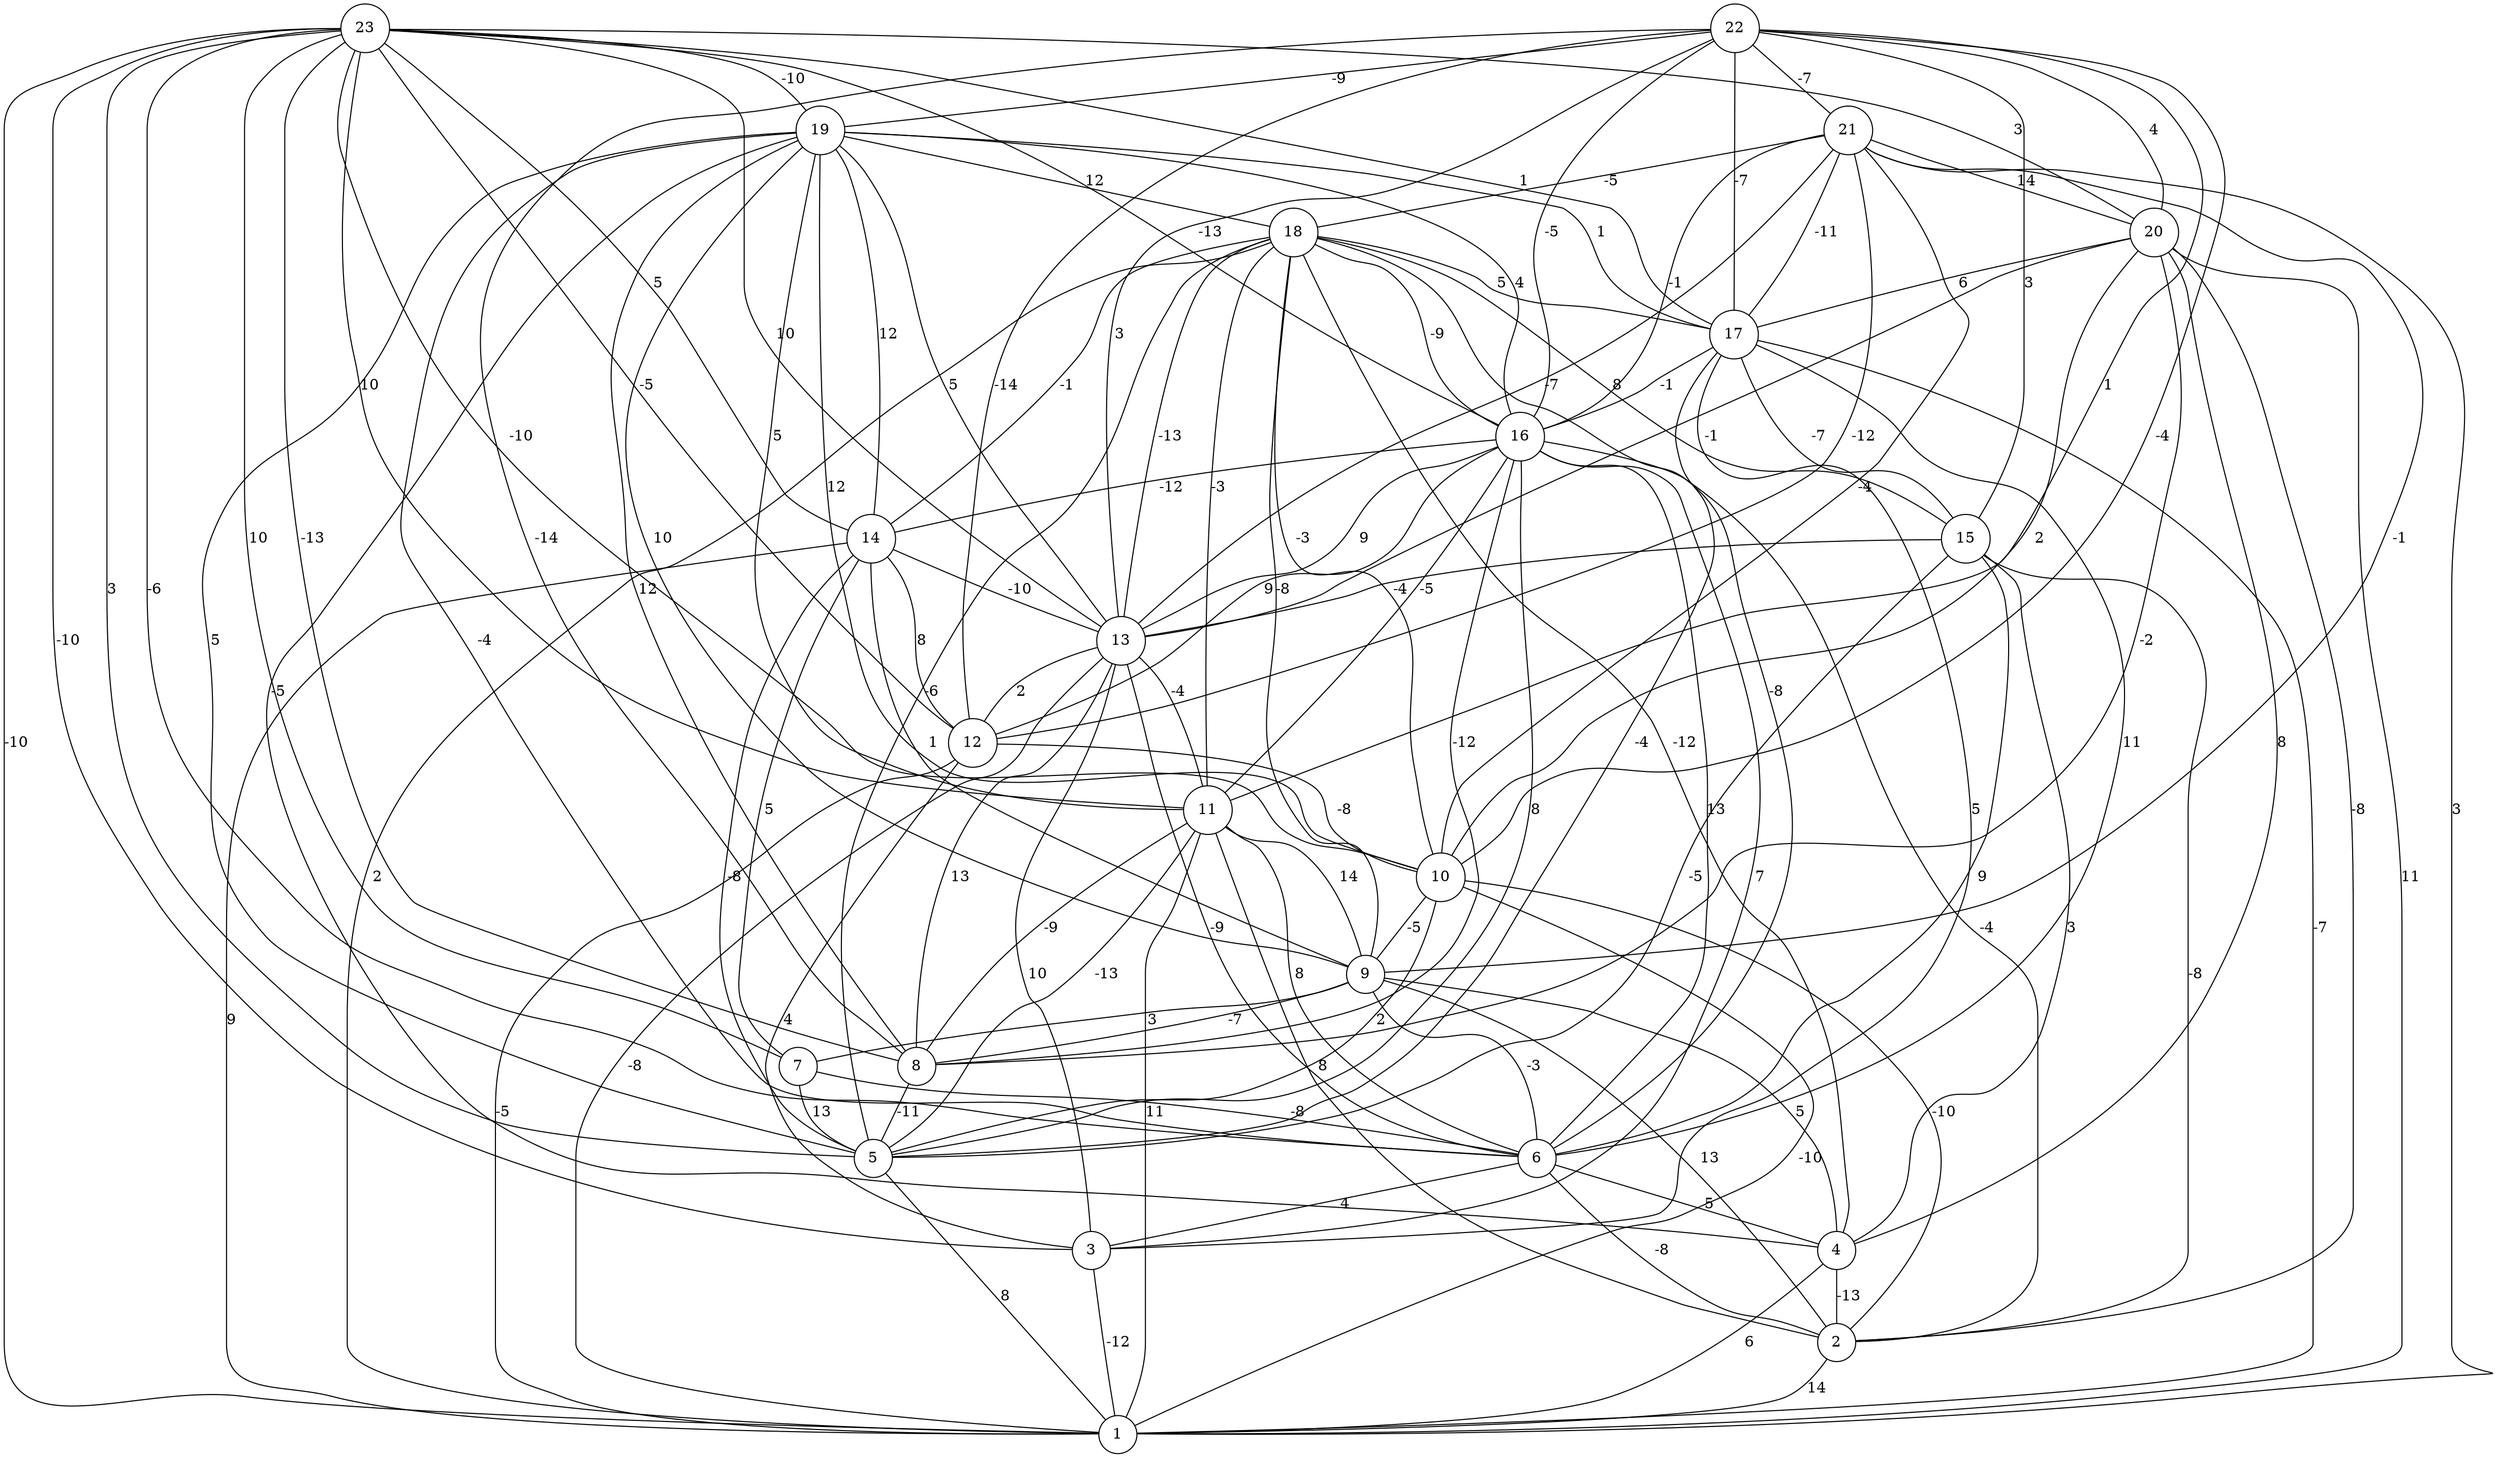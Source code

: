 graph { 
	 fontname="Helvetica,Arial,sans-serif" 
	 node [shape = circle]; 
	 23 -- 1 [label = "-10"];
	 23 -- 3 [label = "-10"];
	 23 -- 5 [label = "3"];
	 23 -- 6 [label = "-6"];
	 23 -- 7 [label = "10"];
	 23 -- 8 [label = "-13"];
	 23 -- 10 [label = "-10"];
	 23 -- 11 [label = "10"];
	 23 -- 12 [label = "-5"];
	 23 -- 13 [label = "10"];
	 23 -- 14 [label = "5"];
	 23 -- 16 [label = "-13"];
	 23 -- 17 [label = "1"];
	 23 -- 19 [label = "-10"];
	 23 -- 20 [label = "3"];
	 22 -- 8 [label = "-14"];
	 22 -- 10 [label = "-4"];
	 22 -- 11 [label = "1"];
	 22 -- 12 [label = "-14"];
	 22 -- 13 [label = "3"];
	 22 -- 15 [label = "3"];
	 22 -- 16 [label = "-5"];
	 22 -- 17 [label = "-7"];
	 22 -- 19 [label = "-9"];
	 22 -- 20 [label = "4"];
	 22 -- 21 [label = "-7"];
	 21 -- 1 [label = "3"];
	 21 -- 9 [label = "-1"];
	 21 -- 10 [label = "-4"];
	 21 -- 12 [label = "-12"];
	 21 -- 13 [label = "-7"];
	 21 -- 16 [label = "-1"];
	 21 -- 17 [label = "-11"];
	 21 -- 18 [label = "-5"];
	 21 -- 20 [label = "14"];
	 20 -- 1 [label = "11"];
	 20 -- 2 [label = "-8"];
	 20 -- 4 [label = "8"];
	 20 -- 8 [label = "-2"];
	 20 -- 10 [label = "2"];
	 20 -- 13 [label = "-1"];
	 20 -- 17 [label = "6"];
	 19 -- 4 [label = "-5"];
	 19 -- 5 [label = "5"];
	 19 -- 6 [label = "-4"];
	 19 -- 8 [label = "12"];
	 19 -- 9 [label = "10"];
	 19 -- 10 [label = "12"];
	 19 -- 11 [label = "5"];
	 19 -- 13 [label = "5"];
	 19 -- 14 [label = "12"];
	 19 -- 16 [label = "4"];
	 19 -- 17 [label = "1"];
	 19 -- 18 [label = "12"];
	 18 -- 1 [label = "2"];
	 18 -- 4 [label = "-12"];
	 18 -- 5 [label = "-6"];
	 18 -- 6 [label = "-8"];
	 18 -- 9 [label = "-8"];
	 18 -- 10 [label = "-3"];
	 18 -- 11 [label = "-3"];
	 18 -- 13 [label = "-13"];
	 18 -- 14 [label = "-1"];
	 18 -- 15 [label = "8"];
	 18 -- 16 [label = "-9"];
	 18 -- 17 [label = "5"];
	 17 -- 1 [label = "-7"];
	 17 -- 3 [label = "5"];
	 17 -- 5 [label = "-4"];
	 17 -- 6 [label = "11"];
	 17 -- 15 [label = "-7"];
	 17 -- 16 [label = "-1"];
	 16 -- 2 [label = "-4"];
	 16 -- 3 [label = "7"];
	 16 -- 5 [label = "8"];
	 16 -- 6 [label = "13"];
	 16 -- 8 [label = "-12"];
	 16 -- 11 [label = "-5"];
	 16 -- 12 [label = "9"];
	 16 -- 13 [label = "9"];
	 16 -- 14 [label = "-12"];
	 15 -- 2 [label = "-8"];
	 15 -- 4 [label = "3"];
	 15 -- 5 [label = "-5"];
	 15 -- 6 [label = "9"];
	 15 -- 13 [label = "-4"];
	 14 -- 1 [label = "9"];
	 14 -- 5 [label = "-8"];
	 14 -- 7 [label = "5"];
	 14 -- 9 [label = "1"];
	 14 -- 12 [label = "8"];
	 14 -- 13 [label = "-10"];
	 13 -- 1 [label = "-8"];
	 13 -- 3 [label = "10"];
	 13 -- 6 [label = "-9"];
	 13 -- 8 [label = "13"];
	 13 -- 11 [label = "-4"];
	 13 -- 12 [label = "2"];
	 12 -- 1 [label = "-5"];
	 12 -- 3 [label = "4"];
	 12 -- 10 [label = "-8"];
	 11 -- 1 [label = "11"];
	 11 -- 2 [label = "8"];
	 11 -- 5 [label = "-13"];
	 11 -- 6 [label = "8"];
	 11 -- 8 [label = "-9"];
	 11 -- 9 [label = "14"];
	 10 -- 1 [label = "-10"];
	 10 -- 2 [label = "-10"];
	 10 -- 5 [label = "2"];
	 10 -- 9 [label = "-5"];
	 9 -- 2 [label = "13"];
	 9 -- 4 [label = "5"];
	 9 -- 6 [label = "-3"];
	 9 -- 7 [label = "3"];
	 9 -- 8 [label = "-7"];
	 8 -- 5 [label = "-11"];
	 7 -- 5 [label = "13"];
	 7 -- 6 [label = "-8"];
	 6 -- 2 [label = "-8"];
	 6 -- 3 [label = "4"];
	 6 -- 4 [label = "5"];
	 5 -- 1 [label = "8"];
	 4 -- 1 [label = "6"];
	 4 -- 2 [label = "-13"];
	 3 -- 1 [label = "-12"];
	 2 -- 1 [label = "14"];
	 1;
	 2;
	 3;
	 4;
	 5;
	 6;
	 7;
	 8;
	 9;
	 10;
	 11;
	 12;
	 13;
	 14;
	 15;
	 16;
	 17;
	 18;
	 19;
	 20;
	 21;
	 22;
	 23;
}
